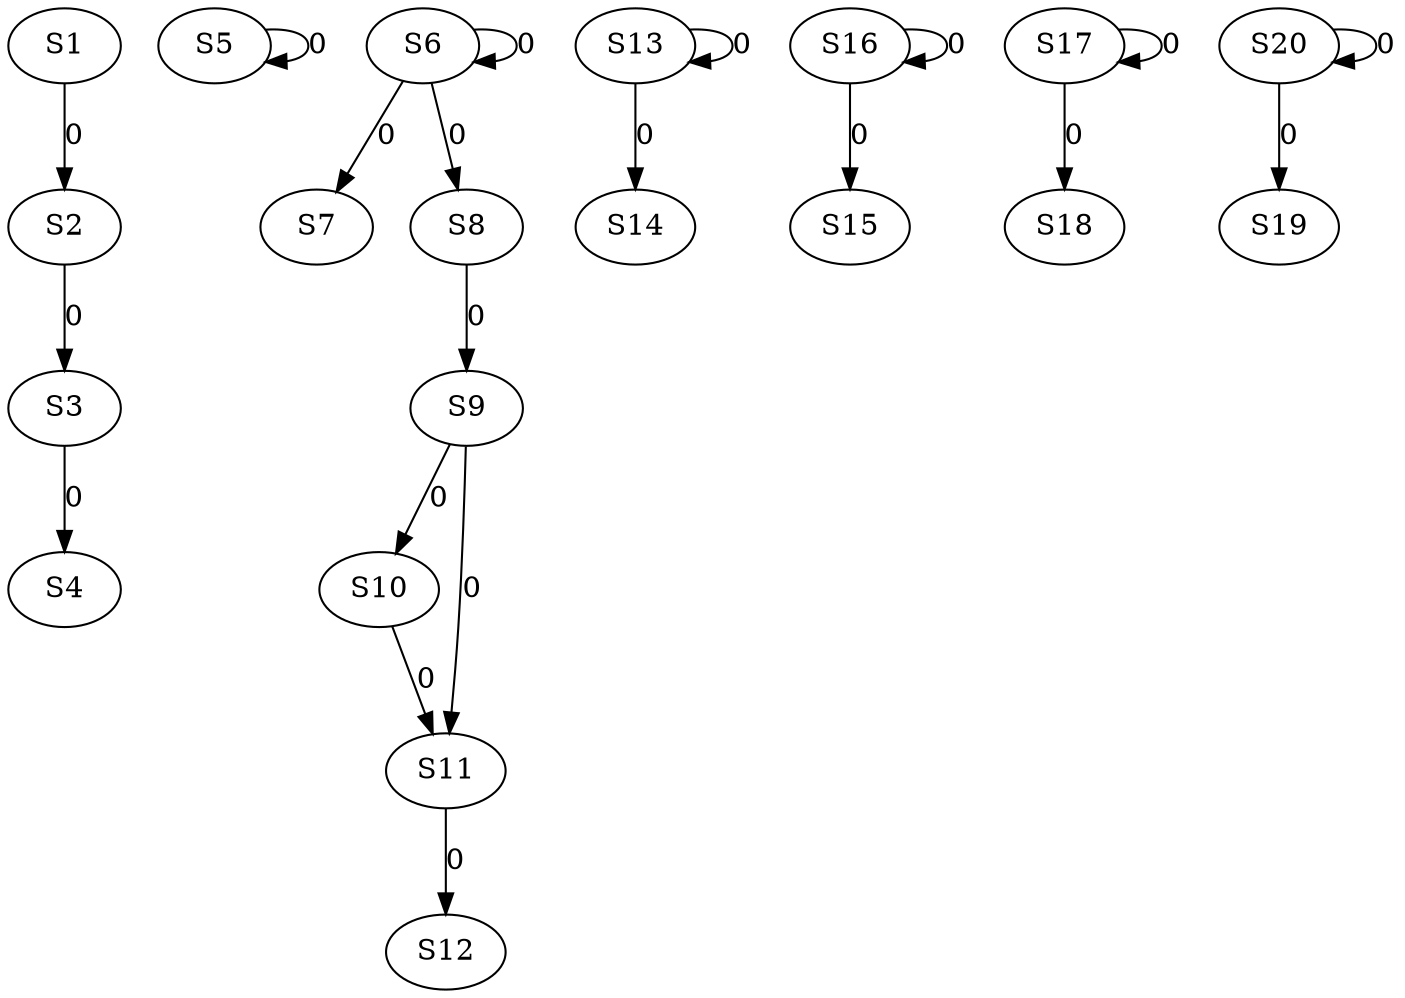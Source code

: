 strict digraph {
	S1 -> S2 [ label = 0 ];
	S2 -> S3 [ label = 0 ];
	S3 -> S4 [ label = 0 ];
	S5 -> S5 [ label = 0 ];
	S6 -> S6 [ label = 0 ];
	S6 -> S7 [ label = 0 ];
	S6 -> S8 [ label = 0 ];
	S8 -> S9 [ label = 0 ];
	S9 -> S10 [ label = 0 ];
	S9 -> S11 [ label = 0 ];
	S11 -> S12 [ label = 0 ];
	S13 -> S13 [ label = 0 ];
	S13 -> S14 [ label = 0 ];
	S16 -> S15 [ label = 0 ];
	S16 -> S16 [ label = 0 ];
	S17 -> S17 [ label = 0 ];
	S17 -> S18 [ label = 0 ];
	S20 -> S19 [ label = 0 ];
	S20 -> S20 [ label = 0 ];
	S10 -> S11 [ label = 0 ];
}